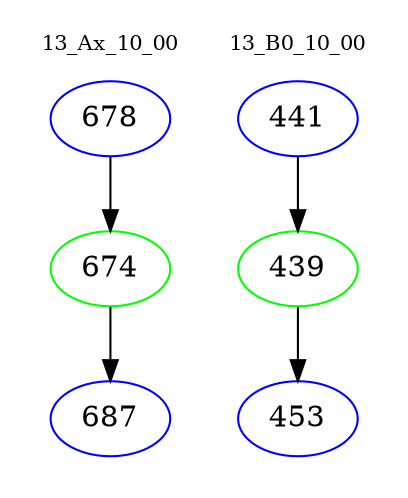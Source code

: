 digraph{
subgraph cluster_0 {
color = white
label = "13_Ax_10_00";
fontsize=10;
T0_678 [label="678", color="blue"]
T0_678 -> T0_674 [color="black"]
T0_674 [label="674", color="green"]
T0_674 -> T0_687 [color="black"]
T0_687 [label="687", color="blue"]
}
subgraph cluster_1 {
color = white
label = "13_B0_10_00";
fontsize=10;
T1_441 [label="441", color="blue"]
T1_441 -> T1_439 [color="black"]
T1_439 [label="439", color="green"]
T1_439 -> T1_453 [color="black"]
T1_453 [label="453", color="blue"]
}
}
